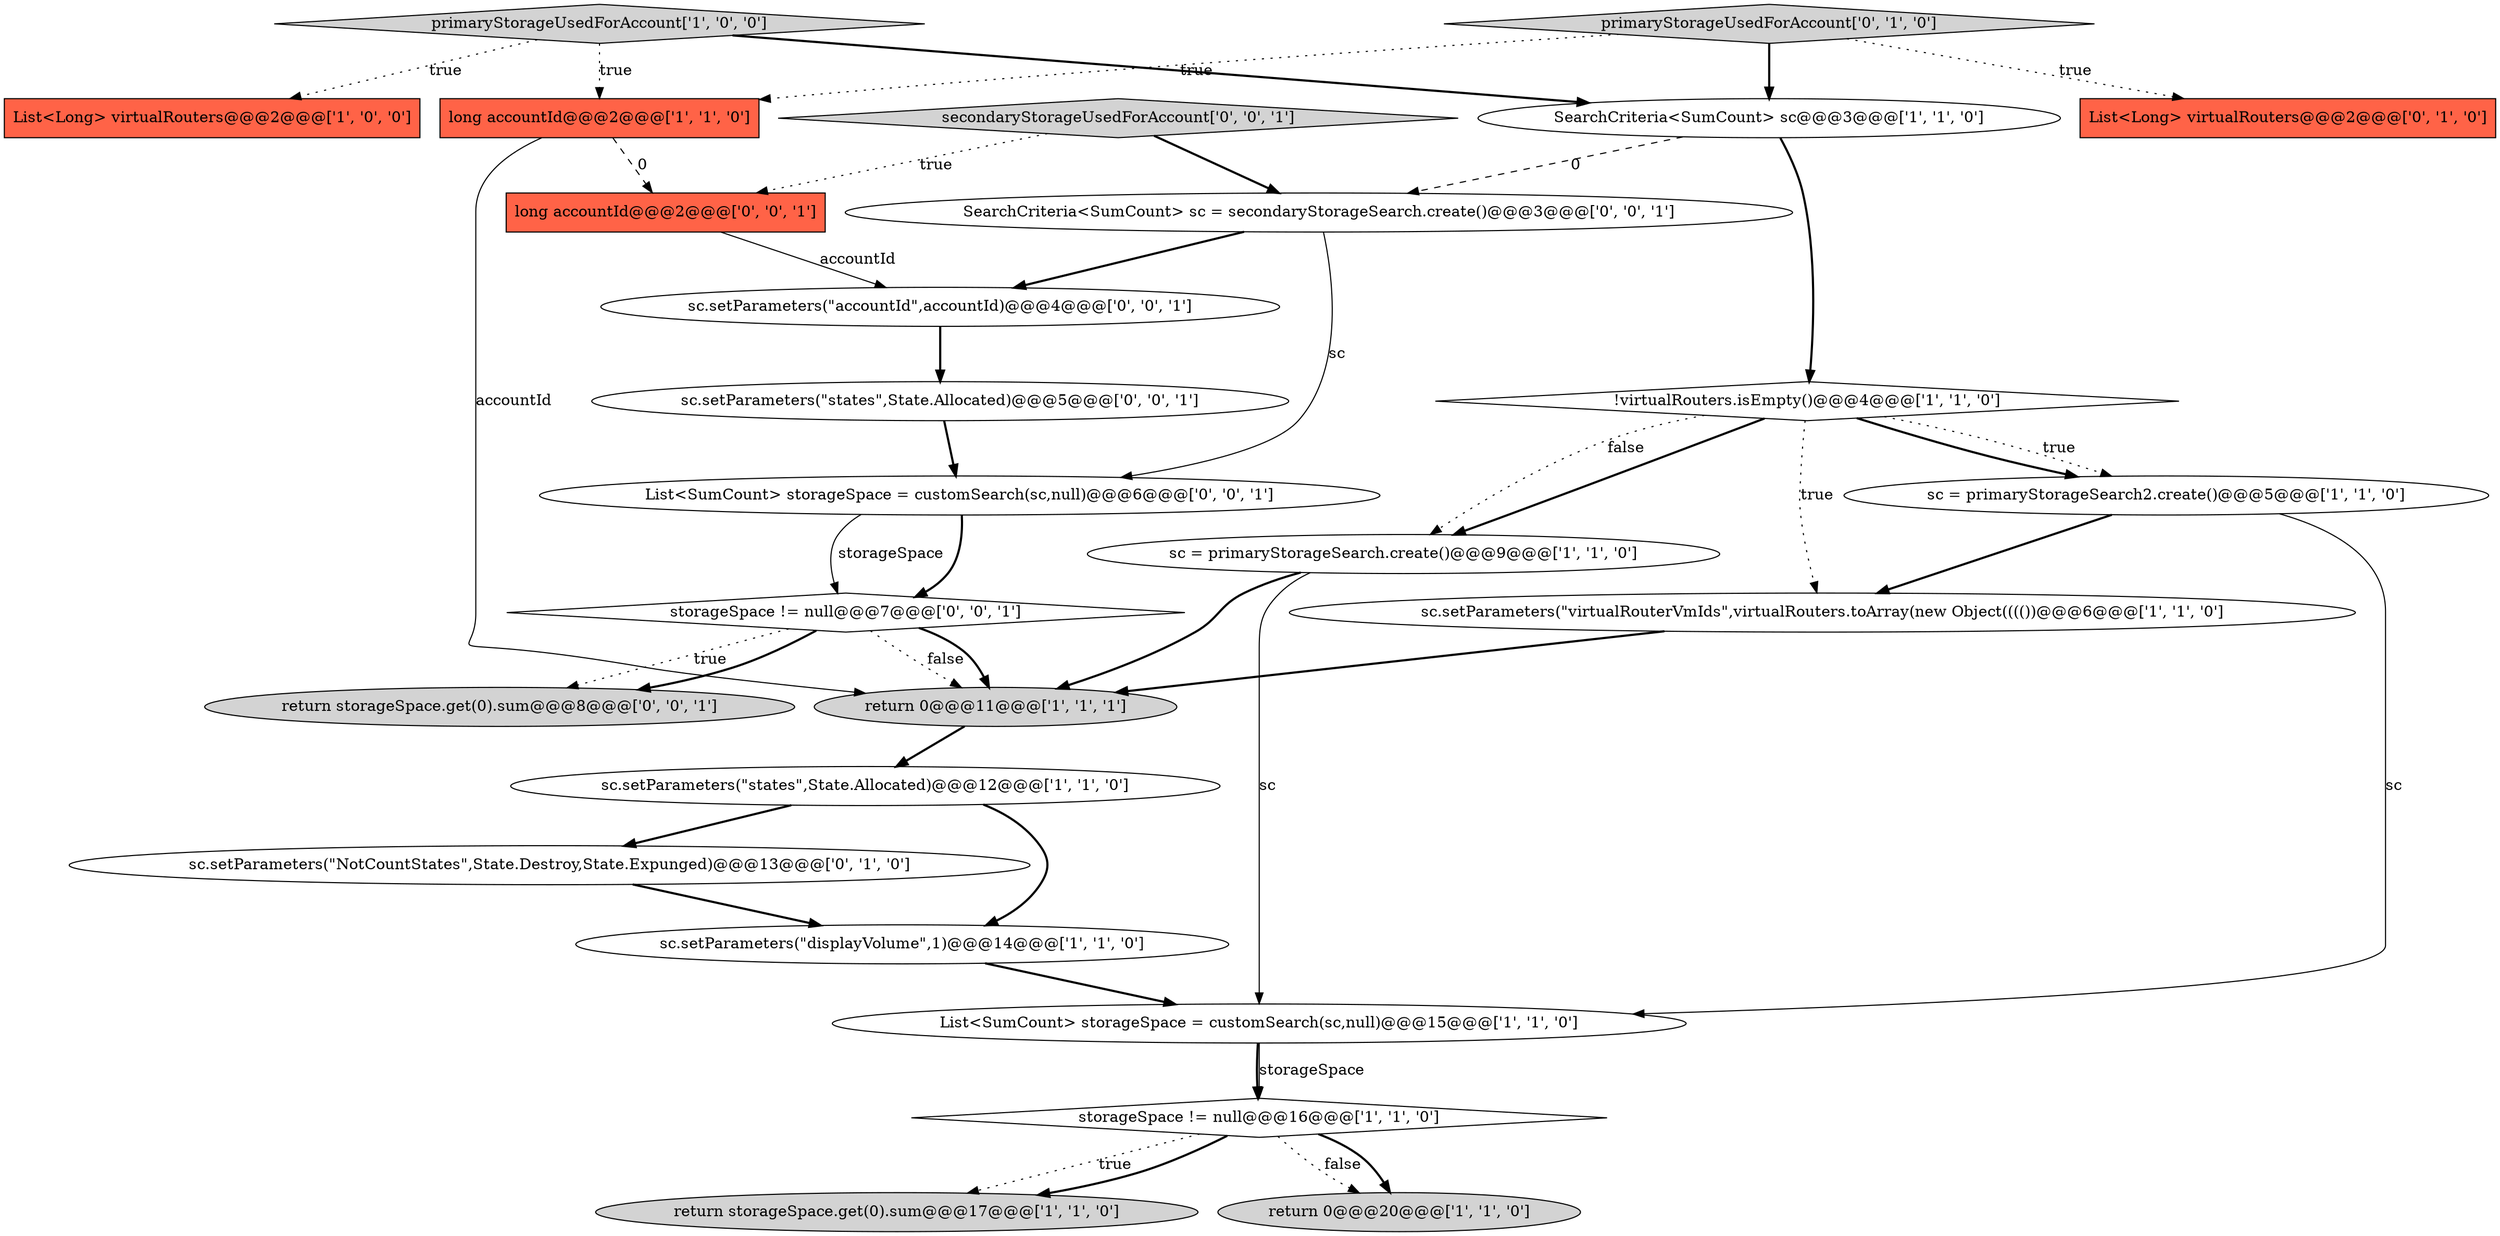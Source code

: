 digraph {
20 [style = filled, label = "sc.setParameters(\"accountId\",accountId)@@@4@@@['0', '0', '1']", fillcolor = white, shape = ellipse image = "AAA0AAABBB3BBB"];
19 [style = filled, label = "sc.setParameters(\"states\",State.Allocated)@@@5@@@['0', '0', '1']", fillcolor = white, shape = ellipse image = "AAA0AAABBB3BBB"];
10 [style = filled, label = "sc.setParameters(\"virtualRouterVmIds\",virtualRouters.toArray(new Object(((())@@@6@@@['1', '1', '0']", fillcolor = white, shape = ellipse image = "AAA0AAABBB1BBB"];
21 [style = filled, label = "List<SumCount> storageSpace = customSearch(sc,null)@@@6@@@['0', '0', '1']", fillcolor = white, shape = ellipse image = "AAA0AAABBB3BBB"];
23 [style = filled, label = "return storageSpace.get(0).sum@@@8@@@['0', '0', '1']", fillcolor = lightgray, shape = ellipse image = "AAA0AAABBB3BBB"];
12 [style = filled, label = "return storageSpace.get(0).sum@@@17@@@['1', '1', '0']", fillcolor = lightgray, shape = ellipse image = "AAA0AAABBB1BBB"];
14 [style = filled, label = "return 0@@@11@@@['1', '1', '1']", fillcolor = lightgray, shape = ellipse image = "AAA0AAABBB1BBB"];
9 [style = filled, label = "primaryStorageUsedForAccount['1', '0', '0']", fillcolor = lightgray, shape = diamond image = "AAA0AAABBB1BBB"];
17 [style = filled, label = "primaryStorageUsedForAccount['0', '1', '0']", fillcolor = lightgray, shape = diamond image = "AAA0AAABBB2BBB"];
18 [style = filled, label = "long accountId@@@2@@@['0', '0', '1']", fillcolor = tomato, shape = box image = "AAA0AAABBB3BBB"];
25 [style = filled, label = "secondaryStorageUsedForAccount['0', '0', '1']", fillcolor = lightgray, shape = diamond image = "AAA0AAABBB3BBB"];
24 [style = filled, label = "SearchCriteria<SumCount> sc = secondaryStorageSearch.create()@@@3@@@['0', '0', '1']", fillcolor = white, shape = ellipse image = "AAA0AAABBB3BBB"];
6 [style = filled, label = "SearchCriteria<SumCount> sc@@@3@@@['1', '1', '0']", fillcolor = white, shape = ellipse image = "AAA0AAABBB1BBB"];
22 [style = filled, label = "storageSpace != null@@@7@@@['0', '0', '1']", fillcolor = white, shape = diamond image = "AAA0AAABBB3BBB"];
2 [style = filled, label = "List<SumCount> storageSpace = customSearch(sc,null)@@@15@@@['1', '1', '0']", fillcolor = white, shape = ellipse image = "AAA0AAABBB1BBB"];
7 [style = filled, label = "sc = primaryStorageSearch.create()@@@9@@@['1', '1', '0']", fillcolor = white, shape = ellipse image = "AAA0AAABBB1BBB"];
4 [style = filled, label = "storageSpace != null@@@16@@@['1', '1', '0']", fillcolor = white, shape = diamond image = "AAA0AAABBB1BBB"];
13 [style = filled, label = "return 0@@@20@@@['1', '1', '0']", fillcolor = lightgray, shape = ellipse image = "AAA0AAABBB1BBB"];
5 [style = filled, label = "sc = primaryStorageSearch2.create()@@@5@@@['1', '1', '0']", fillcolor = white, shape = ellipse image = "AAA0AAABBB1BBB"];
1 [style = filled, label = "!virtualRouters.isEmpty()@@@4@@@['1', '1', '0']", fillcolor = white, shape = diamond image = "AAA0AAABBB1BBB"];
0 [style = filled, label = "List<Long> virtualRouters@@@2@@@['1', '0', '0']", fillcolor = tomato, shape = box image = "AAA0AAABBB1BBB"];
8 [style = filled, label = "long accountId@@@2@@@['1', '1', '0']", fillcolor = tomato, shape = box image = "AAA0AAABBB1BBB"];
3 [style = filled, label = "sc.setParameters(\"displayVolume\",1)@@@14@@@['1', '1', '0']", fillcolor = white, shape = ellipse image = "AAA0AAABBB1BBB"];
16 [style = filled, label = "List<Long> virtualRouters@@@2@@@['0', '1', '0']", fillcolor = tomato, shape = box image = "AAA0AAABBB2BBB"];
15 [style = filled, label = "sc.setParameters(\"NotCountStates\",State.Destroy,State.Expunged)@@@13@@@['0', '1', '0']", fillcolor = white, shape = ellipse image = "AAA1AAABBB2BBB"];
11 [style = filled, label = "sc.setParameters(\"states\",State.Allocated)@@@12@@@['1', '1', '0']", fillcolor = white, shape = ellipse image = "AAA0AAABBB1BBB"];
11->3 [style = bold, label=""];
9->8 [style = dotted, label="true"];
18->20 [style = solid, label="accountId"];
22->23 [style = dotted, label="true"];
2->4 [style = bold, label=""];
25->18 [style = dotted, label="true"];
8->18 [style = dashed, label="0"];
21->22 [style = bold, label=""];
17->16 [style = dotted, label="true"];
24->21 [style = solid, label="sc"];
21->22 [style = solid, label="storageSpace"];
9->0 [style = dotted, label="true"];
3->2 [style = bold, label=""];
24->20 [style = bold, label=""];
4->12 [style = dotted, label="true"];
25->24 [style = bold, label=""];
22->14 [style = dotted, label="false"];
11->15 [style = bold, label=""];
5->2 [style = solid, label="sc"];
5->10 [style = bold, label=""];
14->11 [style = bold, label=""];
20->19 [style = bold, label=""];
9->6 [style = bold, label=""];
7->14 [style = bold, label=""];
19->21 [style = bold, label=""];
4->13 [style = dotted, label="false"];
17->6 [style = bold, label=""];
22->14 [style = bold, label=""];
1->5 [style = dotted, label="true"];
6->24 [style = dashed, label="0"];
4->12 [style = bold, label=""];
17->8 [style = dotted, label="true"];
15->3 [style = bold, label=""];
4->13 [style = bold, label=""];
1->7 [style = dotted, label="false"];
2->4 [style = solid, label="storageSpace"];
22->23 [style = bold, label=""];
1->7 [style = bold, label=""];
7->2 [style = solid, label="sc"];
8->14 [style = solid, label="accountId"];
6->1 [style = bold, label=""];
10->14 [style = bold, label=""];
1->10 [style = dotted, label="true"];
1->5 [style = bold, label=""];
}
